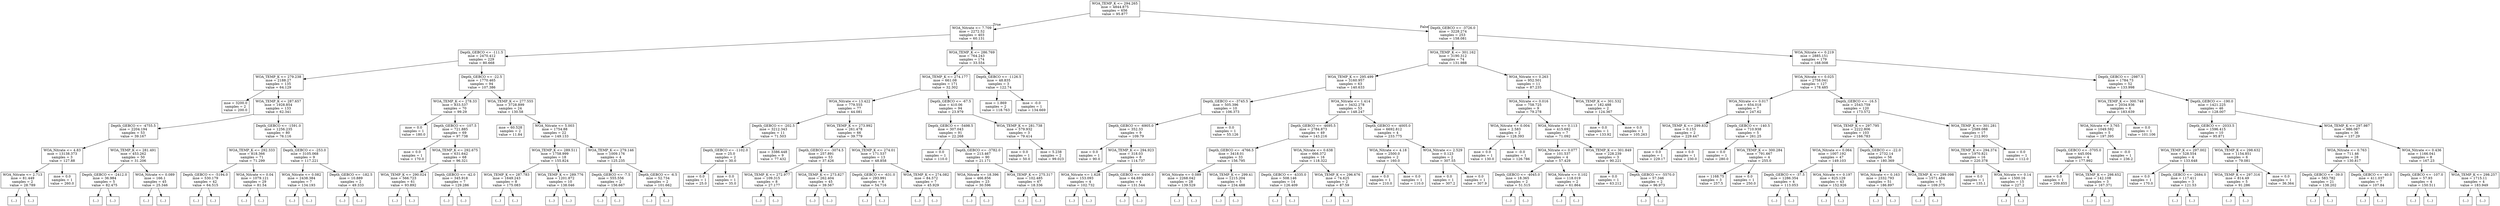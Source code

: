 digraph Tree {
node [shape=box] ;
0 [label="WOA_TEMP_K <= 294.265\nmse = 4844.875\nsamples = 656\nvalue = 95.877"] ;
1 [label="WOA_Nitrate <= 7.709\nmse = 2272.52\nsamples = 403\nvalue = 60.131"] ;
0 -> 1 [labeldistance=2.5, labelangle=45, headlabel="True"] ;
2 [label="Depth_GEBCO <= -111.5\nmse = 2470.412\nsamples = 229\nvalue = 80.668"] ;
1 -> 2 ;
3 [label="WOA_TEMP_K <= 279.238\nmse = 2188.27\nsamples = 135\nvalue = 64.129"] ;
2 -> 3 ;
4 [label="mse = 3200.0\nsamples = 2\nvalue = 200.0"] ;
3 -> 4 ;
5 [label="WOA_TEMP_K <= 287.657\nmse = 1928.854\nsamples = 133\nvalue = 62.341"] ;
3 -> 5 ;
6 [label="Depth_GEBCO <= -4755.5\nmse = 2204.194\nsamples = 53\nvalue = 39.167"] ;
5 -> 6 ;
7 [label="WOA_Nitrate <= 4.83\nmse = 13138.373\nsamples = 3\nvalue = 127.88"] ;
6 -> 7 ;
8 [label="WOA_Nitrate <= 2.713\nmse = 81.449\nsamples = 2\nvalue = 28.789"] ;
7 -> 8 ;
9 [label="(...)"] ;
8 -> 9 ;
10 [label="(...)"] ;
8 -> 10 ;
11 [label="mse = 0.0\nsamples = 1\nvalue = 260.0"] ;
7 -> 11 ;
12 [label="WOA_TEMP_K <= 281.491\nmse = 453.262\nsamples = 50\nvalue = 31.206"] ;
6 -> 12 ;
13 [label="Depth_GEBCO <= -2412.0\nmse = 36.984\nsamples = 5\nvalue = 82.475"] ;
12 -> 13 ;
14 [label="(...)"] ;
13 -> 14 ;
15 [label="(...)"] ;
13 -> 15 ;
22 [label="WOA_Nitrate <= 0.089\nmse = 166.1\nsamples = 45\nvalue = 25.346"] ;
12 -> 22 ;
23 [label="(...)"] ;
22 -> 23 ;
26 [label="(...)"] ;
22 -> 26 ;
81 [label="Depth_GEBCO <= -1591.0\nmse = 1256.235\nsamples = 80\nvalue = 76.116"] ;
5 -> 81 ;
82 [label="WOA_TEMP_K <= 292.333\nmse = 818.366\nsamples = 71\nvalue = 71.299"] ;
81 -> 82 ;
83 [label="Depth_GEBCO <= -5194.0\nmse = 530.179\nsamples = 42\nvalue = 64.515"] ;
82 -> 83 ;
84 [label="(...)"] ;
83 -> 84 ;
85 [label="(...)"] ;
83 -> 85 ;
156 [label="WOA_Nitrate <= 0.04\nmse = 1079.121\nsamples = 29\nvalue = 81.54"] ;
82 -> 156 ;
157 [label="(...)"] ;
156 -> 157 ;
162 [label="(...)"] ;
156 -> 162 ;
207 [label="Depth_GEBCO <= -253.0\nmse = 3105.068\nsamples = 9\nvalue = 117.221"] ;
81 -> 207 ;
208 [label="WOA_Nitrate <= 0.082\nmse = 2438.384\nsamples = 7\nvalue = 134.193"] ;
207 -> 208 ;
209 [label="(...)"] ;
208 -> 209 ;
210 [label="(...)"] ;
208 -> 210 ;
221 [label="Depth_GEBCO <= -182.5\nmse = 10.889\nsamples = 2\nvalue = 49.333"] ;
207 -> 221 ;
222 [label="(...)"] ;
221 -> 222 ;
223 [label="(...)"] ;
221 -> 223 ;
224 [label="Depth_GEBCO <= -22.5\nmse = 1770.465\nsamples = 94\nvalue = 107.386"] ;
2 -> 224 ;
225 [label="WOA_TEMP_K <= 278.33\nmse = 833.537\nsamples = 70\nvalue = 99.29"] ;
224 -> 225 ;
226 [label="mse = 0.0\nsamples = 1\nvalue = 180.0"] ;
225 -> 226 ;
227 [label="Depth_GEBCO <= -107.5\nmse = 721.885\nsamples = 69\nvalue = 97.738"] ;
225 -> 227 ;
228 [label="mse = 0.0\nsamples = 1\nvalue = 170.0"] ;
227 -> 228 ;
229 [label="WOA_TEMP_K <= 292.675\nmse = 631.642\nsamples = 68\nvalue = 96.321"] ;
227 -> 229 ;
230 [label="WOA_TEMP_K <= 290.024\nmse = 566.723\nsamples = 61\nvalue = 93.892"] ;
229 -> 230 ;
231 [label="(...)"] ;
230 -> 231 ;
316 [label="(...)"] ;
230 -> 316 ;
333 [label="Depth_GEBCO <= -42.0\nmse = 345.918\nsamples = 7\nvalue = 129.286"] ;
229 -> 333 ;
334 [label="(...)"] ;
333 -> 334 ;
335 [label="(...)"] ;
333 -> 335 ;
338 [label="WOA_TEMP_K <= 277.555\nmse = 3728.899\nsamples = 24\nvalue = 130.58"] ;
224 -> 338 ;
339 [label="mse = 60.528\nsamples = 2\nvalue = 11.84"] ;
338 -> 339 ;
340 [label="WOA_Nitrate <= 5.003\nmse = 1754.88\nsamples = 22\nvalue = 149.133"] ;
338 -> 340 ;
341 [label="WOA_TEMP_K <= 289.511\nmse = 1758.999\nsamples = 18\nvalue = 155.824"] ;
340 -> 341 ;
342 [label="WOA_TEMP_K <= 287.783\nmse = 1649.243\nsamples = 8\nvalue = 175.083"] ;
341 -> 342 ;
343 [label="(...)"] ;
342 -> 343 ;
350 [label="(...)"] ;
342 -> 350 ;
355 [label="WOA_TEMP_K <= 289.776\nmse = 1201.872\nsamples = 10\nvalue = 138.046"] ;
341 -> 355 ;
356 [label="(...)"] ;
355 -> 356 ;
357 [label="(...)"] ;
355 -> 357 ;
372 [label="WOA_TEMP_K <= 279.146\nmse = 1009.176\nsamples = 4\nvalue = 125.235"] ;
340 -> 372 ;
373 [label="Depth_GEBCO <= -7.5\nmse = 555.556\nsamples = 2\nvalue = 156.667"] ;
372 -> 373 ;
374 [label="(...)"] ;
373 -> 374 ;
375 [label="(...)"] ;
373 -> 375 ;
376 [label="Depth_GEBCO <= -6.5\nmse = 52.734\nsamples = 2\nvalue = 101.662"] ;
372 -> 376 ;
377 [label="(...)"] ;
376 -> 377 ;
378 [label="(...)"] ;
376 -> 378 ;
379 [label="WOA_TEMP_K <= 286.769\nmse = 764.243\nsamples = 174\nvalue = 33.554"] ;
1 -> 379 ;
380 [label="WOA_TEMP_K <= 274.177\nmse = 661.08\nsamples = 171\nvalue = 32.302"] ;
379 -> 380 ;
381 [label="WOA_Nitrate <= 13.422\nmse = 779.555\nsamples = 77\nvalue = 44.081"] ;
380 -> 381 ;
382 [label="Depth_GEBCO <= -202.5\nmse = 3212.343\nsamples = 11\nvalue = 71.503"] ;
381 -> 382 ;
383 [label="Depth_GEBCO <= -1102.0\nmse = 25.0\nsamples = 2\nvalue = 30.0"] ;
382 -> 383 ;
384 [label="mse = 0.0\nsamples = 1\nvalue = 25.0"] ;
383 -> 384 ;
385 [label="mse = 0.0\nsamples = 1\nvalue = 35.0"] ;
383 -> 385 ;
386 [label="mse = 3386.448\nsamples = 9\nvalue = 77.432"] ;
382 -> 386 ;
387 [label="WOA_TEMP_K <= 273.992\nmse = 261.478\nsamples = 66\nvalue = 39.779"] ;
381 -> 387 ;
388 [label="Depth_GEBCO <= -3074.5\nmse = 257.891\nsamples = 53\nvalue = 37.426"] ;
387 -> 388 ;
389 [label="WOA_TEMP_K <= 272.977\nmse = 109.315\nsamples = 8\nvalue = 27.177"] ;
388 -> 389 ;
390 [label="(...)"] ;
389 -> 390 ;
395 [label="(...)"] ;
389 -> 395 ;
404 [label="WOA_TEMP_K <= 273.827\nmse = 262.404\nsamples = 45\nvalue = 39.567"] ;
388 -> 404 ;
405 [label="(...)"] ;
404 -> 405 ;
466 [label="(...)"] ;
404 -> 466 ;
467 [label="WOA_TEMP_K <= 274.01\nmse = 171.537\nsamples = 13\nvalue = 48.858"] ;
387 -> 467 ;
468 [label="Depth_GEBCO <= -631.0\nmse = 293.991\nsamples = 6\nvalue = 54.716"] ;
467 -> 468 ;
469 [label="(...)"] ;
468 -> 469 ;
474 [label="(...)"] ;
468 -> 474 ;
475 [label="WOA_TEMP_K <= 274.082\nmse = 84.572\nsamples = 7\nvalue = 45.929"] ;
467 -> 475 ;
476 [label="(...)"] ;
475 -> 476 ;
481 [label="(...)"] ;
475 -> 481 ;
486 [label="Depth_GEBCO <= -67.5\nmse = 410.06\nsamples = 94\nvalue = 23.979"] ;
380 -> 486 ;
487 [label="Depth_GEBCO <= -5498.5\nmse = 307.043\nsamples = 91\nvalue = 22.268"] ;
486 -> 487 ;
488 [label="mse = 0.0\nsamples = 1\nvalue = 110.0"] ;
487 -> 488 ;
489 [label="Depth_GEBCO <= -3782.0\nmse = 213.467\nsamples = 90\nvalue = 21.171"] ;
487 -> 489 ;
490 [label="WOA_Nitrate <= 18.396\nmse = 466.856\nsamples = 23\nvalue = 30.596"] ;
489 -> 490 ;
491 [label="(...)"] ;
490 -> 491 ;
508 [label="(...)"] ;
490 -> 508 ;
535 [label="WOA_TEMP_K <= 275.317\nmse = 102.485\nsamples = 67\nvalue = 18.336"] ;
489 -> 535 ;
536 [label="(...)"] ;
535 -> 536 ;
563 [label="(...)"] ;
535 -> 563 ;
620 [label="WOA_TEMP_K <= 281.738\nmse = 579.932\nsamples = 3\nvalue = 79.414"] ;
486 -> 620 ;
621 [label="mse = 0.0\nsamples = 1\nvalue = 50.0"] ;
620 -> 621 ;
622 [label="mse = 5.238\nsamples = 2\nvalue = 99.023"] ;
620 -> 622 ;
623 [label="Depth_GEBCO <= -1126.5\nmse = 48.835\nsamples = 3\nvalue = 122.74"] ;
379 -> 623 ;
624 [label="mse = 1.869\nsamples = 2\nvalue = 118.763"] ;
623 -> 624 ;
625 [label="mse = -0.0\nsamples = 1\nvalue = 134.669"] ;
623 -> 625 ;
626 [label="Depth_GEBCO <= -3726.0\nmse = 3228.274\nsamples = 253\nvalue = 158.081"] ;
0 -> 626 [labeldistance=2.5, labelangle=-45, headlabel="False"] ;
627 [label="WOA_TEMP_K <= 301.162\nmse = 3190.312\nsamples = 74\nvalue = 131.988"] ;
626 -> 627 ;
628 [label="WOA_TEMP_K <= 295.499\nmse = 3160.957\nsamples = 63\nvalue = 140.633"] ;
627 -> 628 ;
629 [label="Depth_GEBCO <= -3745.5\nmse = 505.396\nsamples = 10\nvalue = 106.373"] ;
628 -> 629 ;
630 [label="Depth_GEBCO <= -6905.0\nmse = 352.33\nsamples = 9\nvalue = 109.79"] ;
629 -> 630 ;
631 [label="mse = 0.0\nsamples = 1\nvalue = 90.0"] ;
630 -> 631 ;
632 [label="WOA_TEMP_K <= 294.923\nmse = 318.03\nsamples = 8\nvalue = 114.737"] ;
630 -> 632 ;
633 [label="WOA_Nitrate <= 1.628\nmse = 153.093\nsamples = 4\nvalue = 102.732"] ;
632 -> 633 ;
634 [label="(...)"] ;
633 -> 634 ;
639 [label="(...)"] ;
633 -> 639 ;
640 [label="Depth_GEBCO <= -4406.0\nmse = 64.693\nsamples = 4\nvalue = 131.544"] ;
632 -> 640 ;
641 [label="(...)"] ;
640 -> 641 ;
646 [label="(...)"] ;
640 -> 646 ;
647 [label="mse = 0.0\nsamples = 1\nvalue = 55.126"] ;
629 -> 647 ;
648 [label="WOA_Nitrate <= 1.414\nmse = 3432.278\nsamples = 53\nvalue = 148.247"] ;
628 -> 648 ;
649 [label="Depth_GEBCO <= -4695.5\nmse = 2784.873\nsamples = 49\nvalue = 143.216"] ;
648 -> 649 ;
650 [label="Depth_GEBCO <= -4766.5\nmse = 3418.01\nsamples = 33\nvalue = 156.795"] ;
649 -> 650 ;
651 [label="WOA_Nitrate <= 0.089\nmse = 2268.042\nsamples = 28\nvalue = 139.529"] ;
650 -> 651 ;
652 [label="(...)"] ;
651 -> 652 ;
677 [label="(...)"] ;
651 -> 677 ;
704 [label="WOA_TEMP_K <= 299.41\nmse = 1215.204\nsamples = 5\nvalue = 234.488"] ;
650 -> 704 ;
705 [label="(...)"] ;
704 -> 705 ;
710 [label="(...)"] ;
704 -> 710 ;
711 [label="WOA_Nitrate <= 0.638\nmse = 666.372\nsamples = 16\nvalue = 118.322"] ;
649 -> 711 ;
712 [label="Depth_GEBCO <= -4335.0\nmse = 508.146\nsamples = 14\nvalue = 126.409"] ;
711 -> 712 ;
713 [label="(...)"] ;
712 -> 713 ;
724 [label="(...)"] ;
712 -> 724 ;
737 [label="WOA_TEMP_K <= 296.676\nmse = 74.625\nsamples = 2\nvalue = 87.59"] ;
711 -> 737 ;
738 [label="(...)"] ;
737 -> 738 ;
739 [label="(...)"] ;
737 -> 739 ;
740 [label="Depth_GEBCO <= -4005.0\nmse = 6692.812\nsamples = 4\nvalue = 233.775"] ;
648 -> 740 ;
741 [label="WOA_Nitrate <= 4.18\nmse = 2500.0\nsamples = 2\nvalue = 160.0"] ;
740 -> 741 ;
742 [label="mse = 0.0\nsamples = 1\nvalue = 210.0"] ;
741 -> 742 ;
743 [label="mse = 0.0\nsamples = 1\nvalue = 110.0"] ;
741 -> 743 ;
744 [label="WOA_Nitrate <= 2.529\nmse = 0.123\nsamples = 2\nvalue = 307.55"] ;
740 -> 744 ;
745 [label="mse = 0.0\nsamples = 1\nvalue = 307.2"] ;
744 -> 745 ;
746 [label="mse = 0.0\nsamples = 1\nvalue = 307.9"] ;
744 -> 746 ;
747 [label="WOA_Nitrate <= 0.263\nmse = 952.501\nsamples = 11\nvalue = 87.235"] ;
627 -> 747 ;
748 [label="WOA_Nitrate <= 0.016\nmse = 758.725\nsamples = 9\nvalue = 79.278"] ;
747 -> 748 ;
749 [label="WOA_Nitrate <= 0.004\nmse = 2.583\nsamples = 2\nvalue = 128.393"] ;
748 -> 749 ;
750 [label="mse = 0.0\nsamples = 1\nvalue = 130.0"] ;
749 -> 750 ;
751 [label="mse = -0.0\nsamples = 1\nvalue = 126.786"] ;
749 -> 751 ;
752 [label="WOA_Nitrate <= 0.113\nmse = 415.692\nsamples = 7\nvalue = 71.092"] ;
748 -> 752 ;
753 [label="WOA_Nitrate <= 0.077\nmse = 101.537\nsamples = 4\nvalue = 57.429"] ;
752 -> 753 ;
754 [label="Depth_GEBCO <= -4045.0\nmse = 18.365\nsamples = 2\nvalue = 51.515"] ;
753 -> 754 ;
755 [label="(...)"] ;
754 -> 755 ;
756 [label="(...)"] ;
754 -> 756 ;
757 [label="WOA_Nitrate <= 0.102\nmse = 118.019\nsamples = 2\nvalue = 61.864"] ;
753 -> 757 ;
758 [label="(...)"] ;
757 -> 758 ;
759 [label="(...)"] ;
757 -> 759 ;
760 [label="WOA_TEMP_K <= 301.849\nmse = 228.239\nsamples = 3\nvalue = 90.221"] ;
752 -> 760 ;
761 [label="mse = 0.0\nsamples = 1\nvalue = 63.212"] ;
760 -> 761 ;
762 [label="Depth_GEBCO <= -5570.0\nmse = 57.346\nsamples = 2\nvalue = 96.973"] ;
760 -> 762 ;
763 [label="(...)"] ;
762 -> 763 ;
764 [label="(...)"] ;
762 -> 764 ;
765 [label="WOA_TEMP_K <= 301.532\nmse = 182.488\nsamples = 2\nvalue = 124.367"] ;
747 -> 765 ;
766 [label="mse = 0.0\nsamples = 1\nvalue = 133.92"] ;
765 -> 766 ;
767 [label="mse = 0.0\nsamples = 1\nvalue = 105.263"] ;
765 -> 767 ;
768 [label="WOA_Nitrate <= 0.219\nmse = 2885.151\nsamples = 179\nvalue = 168.008"] ;
626 -> 768 ;
769 [label="WOA_Nitrate <= 0.025\nmse = 2758.041\nsamples = 127\nvalue = 178.485"] ;
768 -> 769 ;
770 [label="WOA_Nitrate <= 0.017\nmse = 654.018\nsamples = 7\nvalue = 247.62"] ;
769 -> 770 ;
771 [label="WOA_TEMP_K <= 299.832\nmse = 0.153\nsamples = 2\nvalue = 229.447"] ;
770 -> 771 ;
772 [label="mse = 0.0\nsamples = 1\nvalue = 229.17"] ;
771 -> 772 ;
773 [label="mse = 0.0\nsamples = 1\nvalue = 230.0"] ;
771 -> 773 ;
774 [label="Depth_GEBCO <= -140.5\nmse = 710.938\nsamples = 5\nvalue = 261.25"] ;
770 -> 774 ;
775 [label="mse = 0.0\nsamples = 1\nvalue = 280.0"] ;
774 -> 775 ;
776 [label="WOA_TEMP_K <= 300.284\nmse = 791.667\nsamples = 4\nvalue = 255.0"] ;
774 -> 776 ;
777 [label="mse = 1168.75\nsamples = 3\nvalue = 257.5"] ;
776 -> 777 ;
778 [label="mse = 0.0\nsamples = 1\nvalue = 250.0"] ;
776 -> 778 ;
779 [label="Depth_GEBCO <= -16.5\nmse = 2543.759\nsamples = 120\nvalue = 173.572"] ;
769 -> 779 ;
780 [label="WOA_TEMP_K <= 297.795\nmse = 2222.806\nsamples = 103\nvalue = 166.783"] ;
779 -> 780 ;
781 [label="WOA_Nitrate <= 0.064\nmse = 1007.192\nsamples = 47\nvalue = 149.103"] ;
780 -> 781 ;
782 [label="Depth_GEBCO <= -37.5\nmse = 1286.354\nsamples = 4\nvalue = 113.053"] ;
781 -> 782 ;
783 [label="(...)"] ;
782 -> 783 ;
788 [label="(...)"] ;
782 -> 788 ;
789 [label="WOA_Nitrate <= 0.197\nmse = 825.129\nsamples = 43\nvalue = 152.926"] ;
781 -> 789 ;
790 [label="(...)"] ;
789 -> 790 ;
845 [label="(...)"] ;
789 -> 845 ;
846 [label="Depth_GEBCO <= -22.0\nmse = 2732.14\nsamples = 56\nvalue = 180.369"] ;
780 -> 846 ;
847 [label="WOA_Nitrate <= 0.163\nmse = 2332.793\nsamples = 51\nvalue = 186.897"] ;
846 -> 847 ;
848 [label="(...)"] ;
847 -> 848 ;
887 [label="(...)"] ;
847 -> 887 ;
900 [label="WOA_TEMP_K <= 299.098\nmse = 1571.484\nsamples = 5\nvalue = 109.375"] ;
846 -> 900 ;
901 [label="(...)"] ;
900 -> 901 ;
904 [label="(...)"] ;
900 -> 904 ;
905 [label="WOA_TEMP_K <= 301.281\nmse = 2589.088\nsamples = 17\nvalue = 212.903"] ;
779 -> 905 ;
906 [label="WOA_TEMP_K <= 294.374\nmse = 1970.821\nsamples = 16\nvalue = 220.378"] ;
905 -> 906 ;
907 [label="mse = 0.0\nsamples = 1\nvalue = 135.1"] ;
906 -> 907 ;
908 [label="WOA_Nitrate <= 0.14\nmse = 1500.16\nsamples = 15\nvalue = 227.2"] ;
906 -> 908 ;
909 [label="(...)"] ;
908 -> 909 ;
924 [label="(...)"] ;
908 -> 924 ;
925 [label="mse = 0.0\nsamples = 1\nvalue = 112.0"] ;
905 -> 925 ;
926 [label="Depth_GEBCO <= -2987.5\nmse = 1784.73\nsamples = 52\nvalue = 133.998"] ;
768 -> 926 ;
927 [label="WOA_TEMP_K <= 300.748\nmse = 2034.936\nsamples = 6\nvalue = 183.639"] ;
926 -> 927 ;
928 [label="WOA_Nitrate <= 3.765\nmse = 1049.592\nsamples = 5\nvalue = 197.395"] ;
927 -> 928 ;
929 [label="Depth_GEBCO <= -3705.0\nmse = 445.004\nsamples = 4\nvalue = 177.992"] ;
928 -> 929 ;
930 [label="mse = 0.0\nsamples = 1\nvalue = 209.855"] ;
929 -> 930 ;
931 [label="WOA_TEMP_K <= 298.652\nmse = 142.108\nsamples = 3\nvalue = 167.371"] ;
929 -> 931 ;
932 [label="(...)"] ;
931 -> 932 ;
933 [label="(...)"] ;
931 -> 933 ;
936 [label="mse = -0.0\nsamples = 1\nvalue = 236.2"] ;
928 -> 936 ;
937 [label="mse = 0.0\nsamples = 1\nvalue = 101.106"] ;
927 -> 937 ;
938 [label="Depth_GEBCO <= -190.0\nmse = 1421.225\nsamples = 46\nvalue = 128.007"] ;
926 -> 938 ;
939 [label="Depth_GEBCO <= -2033.5\nmse = 1596.415\nsamples = 10\nvalue = 95.871"] ;
938 -> 939 ;
940 [label="WOA_TEMP_K <= 297.002\nmse = 528.554\nsamples = 4\nvalue = 133.648"] ;
939 -> 940 ;
941 [label="mse = 0.0\nsamples = 1\nvalue = 170.0"] ;
940 -> 941 ;
942 [label="Depth_GEBCO <= -2684.0\nmse = 117.411\nsamples = 3\nvalue = 121.53"] ;
940 -> 942 ;
943 [label="(...)"] ;
942 -> 943 ;
944 [label="(...)"] ;
942 -> 944 ;
947 [label="WOA_TEMP_K <= 298.632\nmse = 1154.851\nsamples = 6\nvalue = 79.081"] ;
939 -> 947 ;
948 [label="WOA_TEMP_K <= 297.316\nmse = 814.49\nsamples = 5\nvalue = 91.286"] ;
947 -> 948 ;
949 [label="(...)"] ;
948 -> 949 ;
954 [label="(...)"] ;
948 -> 954 ;
957 [label="mse = 0.0\nsamples = 1\nvalue = 36.364"] ;
947 -> 957 ;
958 [label="WOA_TEMP_K <= 297.987\nmse = 986.087\nsamples = 36\nvalue = 137.29"] ;
938 -> 958 ;
959 [label="WOA_Nitrate <= 0.763\nmse = 711.46\nsamples = 28\nvalue = 130.817"] ;
958 -> 959 ;
960 [label="Depth_GEBCO <= -39.0\nmse = 583.782\nsamples = 21\nvalue = 138.202"] ;
959 -> 960 ;
961 [label="(...)"] ;
960 -> 961 ;
978 [label="(...)"] ;
960 -> 978 ;
985 [label="Depth_GEBCO <= -40.0\nmse = 411.037\nsamples = 7\nvalue = 107.84"] ;
959 -> 985 ;
986 [label="(...)"] ;
985 -> 986 ;
997 [label="(...)"] ;
985 -> 997 ;
998 [label="WOA_Nitrate <= 0.436\nmse = 1166.041\nsamples = 8\nvalue = 167.23"] ;
958 -> 998 ;
999 [label="Depth_GEBCO <= -107.0\nmse = 57.93\nsamples = 4\nvalue = 150.511"] ;
998 -> 999 ;
1000 [label="(...)"] ;
999 -> 1000 ;
1001 [label="(...)"] ;
999 -> 1001 ;
1004 [label="WOA_TEMP_K <= 298.257\nmse = 1715.11\nsamples = 4\nvalue = 183.949"] ;
998 -> 1004 ;
1005 [label="(...)"] ;
1004 -> 1005 ;
1008 [label="(...)"] ;
1004 -> 1008 ;
}